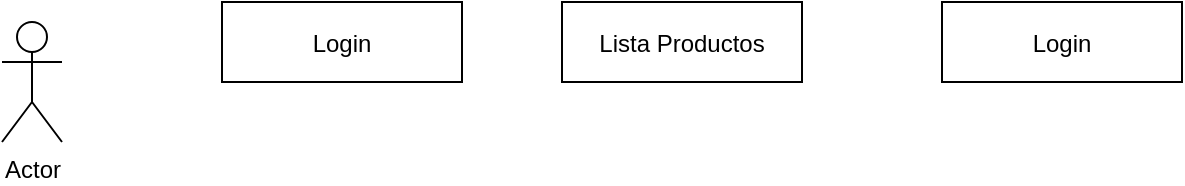 <mxfile>
    <diagram id="xaKh8GbzfBadFhBFje0c" name="Página-1">
        <mxGraphModel dx="1386" dy="731" grid="1" gridSize="10" guides="1" tooltips="1" connect="1" arrows="1" fold="1" page="1" pageScale="1" pageWidth="827" pageHeight="1169" math="0" shadow="0">
            <root>
                <mxCell id="0"/>
                <mxCell id="1" parent="0"/>
                <mxCell id="2" value="Actor" style="shape=umlActor;verticalLabelPosition=bottom;verticalAlign=top;html=1;" vertex="1" parent="1">
                    <mxGeometry x="60" y="60" width="30" height="60" as="geometry"/>
                </mxCell>
                <mxCell id="3" value="Login" style="fontStyle=0;" vertex="1" parent="1">
                    <mxGeometry x="170" y="50" width="120" height="40" as="geometry"/>
                </mxCell>
                <mxCell id="4" value="Lista Productos" style="fontStyle=0;" vertex="1" parent="1">
                    <mxGeometry x="340" y="50" width="120" height="40" as="geometry"/>
                </mxCell>
                <mxCell id="5" value="Login" style="fontStyle=0;" vertex="1" parent="1">
                    <mxGeometry x="530" y="50" width="120" height="40" as="geometry"/>
                </mxCell>
            </root>
        </mxGraphModel>
    </diagram>
</mxfile>